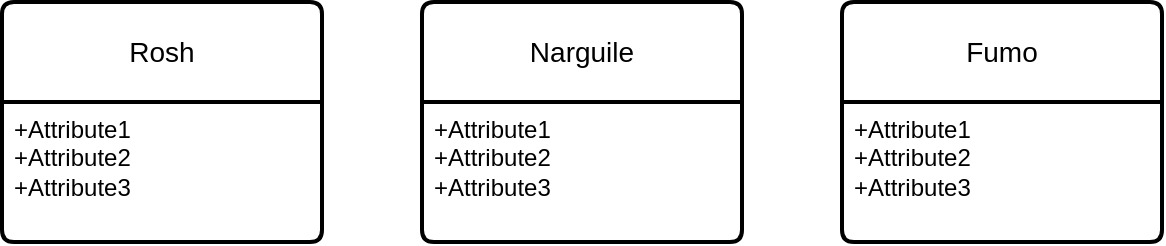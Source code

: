 <mxfile version="21.0.2" type="device"><diagram name="Página-1" id="DP6jJpHMbP-3eaA77f2E"><mxGraphModel dx="819" dy="437" grid="1" gridSize="10" guides="1" tooltips="1" connect="1" arrows="1" fold="1" page="1" pageScale="1" pageWidth="827" pageHeight="1169" math="0" shadow="0"><root><mxCell id="0"/><mxCell id="1" parent="0"/><mxCell id="YnADEXDgHb0AWD3afkVX-13" value="Rosh" style="swimlane;childLayout=stackLayout;horizontal=1;startSize=50;horizontalStack=0;rounded=1;fontSize=14;fontStyle=0;strokeWidth=2;resizeParent=0;resizeLast=1;shadow=0;dashed=0;align=center;arcSize=4;whiteSpace=wrap;html=1;" vertex="1" parent="1"><mxGeometry x="90" y="240" width="160" height="120" as="geometry"/></mxCell><mxCell id="YnADEXDgHb0AWD3afkVX-14" value="+Attribute1&#10;+Attribute2&#10;+Attribute3" style="align=left;strokeColor=none;fillColor=none;spacingLeft=4;fontSize=12;verticalAlign=top;resizable=0;rotatable=0;part=1;html=1;" vertex="1" parent="YnADEXDgHb0AWD3afkVX-13"><mxGeometry y="50" width="160" height="70" as="geometry"/></mxCell><mxCell id="YnADEXDgHb0AWD3afkVX-15" value="Narguile" style="swimlane;childLayout=stackLayout;horizontal=1;startSize=50;horizontalStack=0;rounded=1;fontSize=14;fontStyle=0;strokeWidth=2;resizeParent=0;resizeLast=1;shadow=0;dashed=0;align=center;arcSize=4;whiteSpace=wrap;html=1;" vertex="1" parent="1"><mxGeometry x="300" y="240" width="160" height="120" as="geometry"/></mxCell><mxCell id="YnADEXDgHb0AWD3afkVX-16" value="+Attribute1&#10;+Attribute2&#10;+Attribute3" style="align=left;strokeColor=none;fillColor=none;spacingLeft=4;fontSize=12;verticalAlign=top;resizable=0;rotatable=0;part=1;html=1;" vertex="1" parent="YnADEXDgHb0AWD3afkVX-15"><mxGeometry y="50" width="160" height="70" as="geometry"/></mxCell><mxCell id="YnADEXDgHb0AWD3afkVX-17" value="Fumo" style="swimlane;childLayout=stackLayout;horizontal=1;startSize=50;horizontalStack=0;rounded=1;fontSize=14;fontStyle=0;strokeWidth=2;resizeParent=0;resizeLast=1;shadow=0;dashed=0;align=center;arcSize=4;whiteSpace=wrap;html=1;" vertex="1" parent="1"><mxGeometry x="510" y="240" width="160" height="120" as="geometry"/></mxCell><mxCell id="YnADEXDgHb0AWD3afkVX-18" value="+Attribute1&#10;+Attribute2&#10;+Attribute3" style="align=left;strokeColor=none;fillColor=none;spacingLeft=4;fontSize=12;verticalAlign=top;resizable=0;rotatable=0;part=1;html=1;" vertex="1" parent="YnADEXDgHb0AWD3afkVX-17"><mxGeometry y="50" width="160" height="70" as="geometry"/></mxCell></root></mxGraphModel></diagram></mxfile>